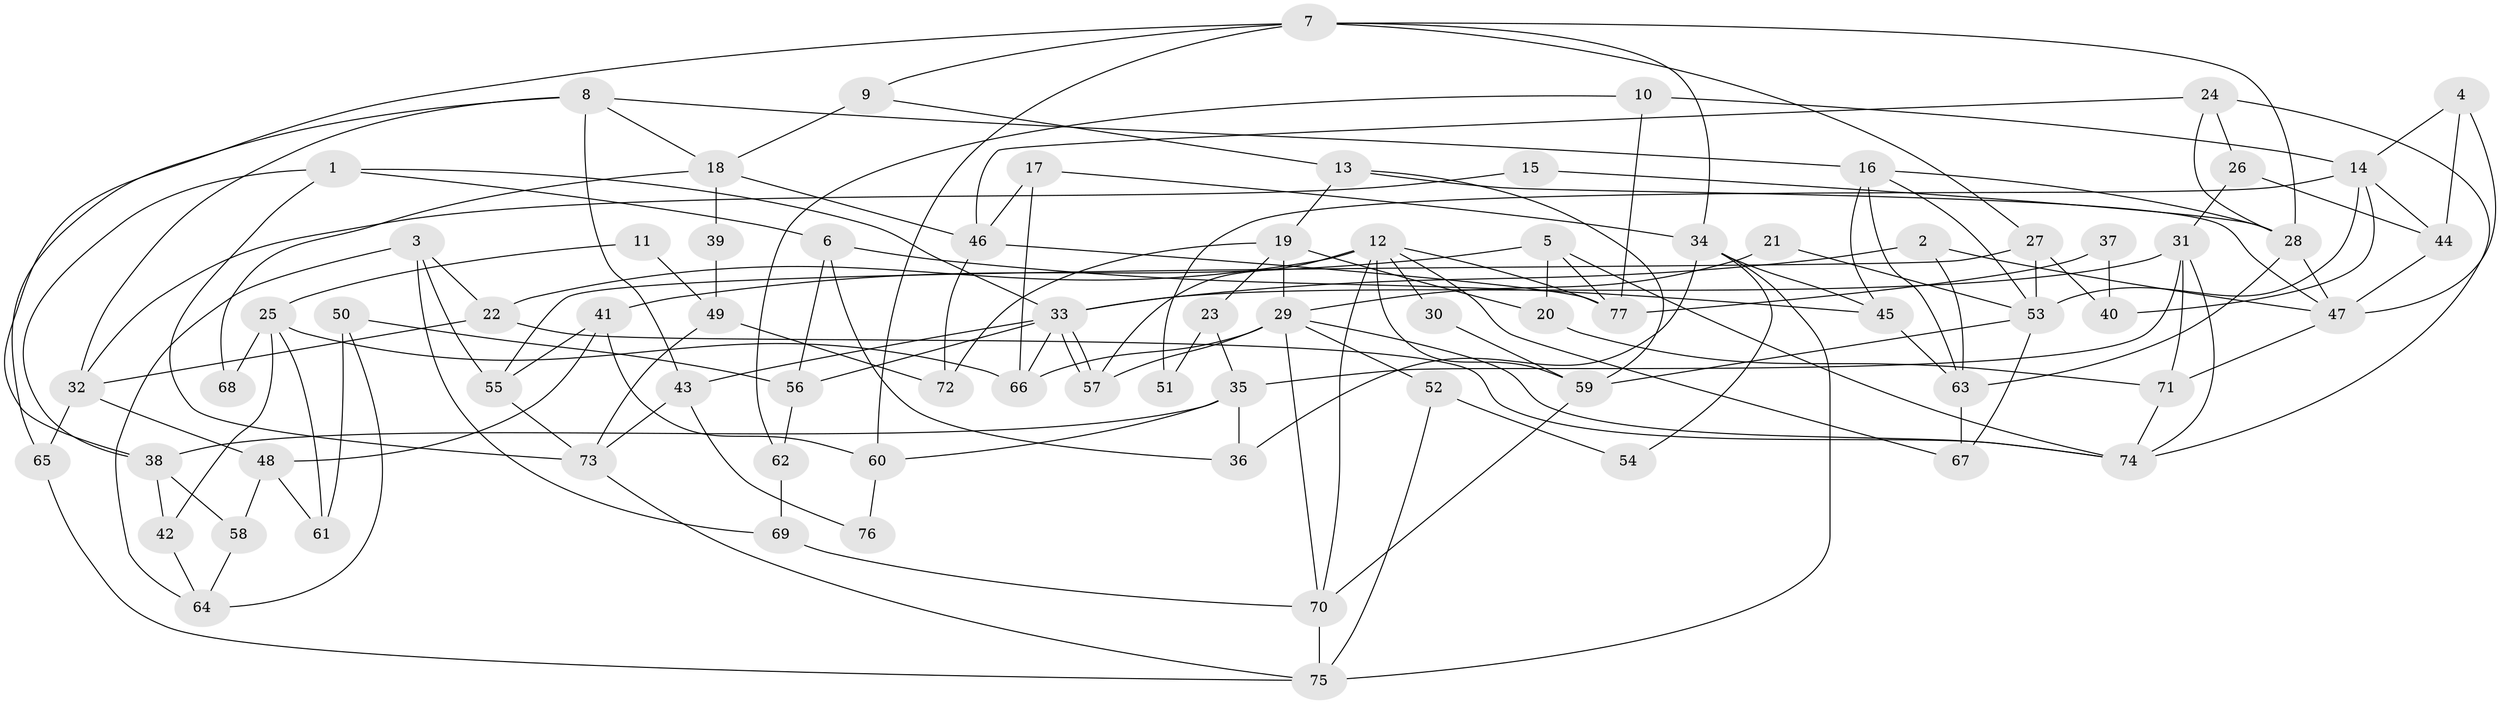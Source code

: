 // coarse degree distribution, {7: 0.06, 3: 0.2, 6: 0.16, 4: 0.12, 5: 0.14, 8: 0.1, 2: 0.16, 9: 0.04, 10: 0.02}
// Generated by graph-tools (version 1.1) at 2025/23/03/03/25 07:23:59]
// undirected, 77 vertices, 154 edges
graph export_dot {
graph [start="1"]
  node [color=gray90,style=filled];
  1;
  2;
  3;
  4;
  5;
  6;
  7;
  8;
  9;
  10;
  11;
  12;
  13;
  14;
  15;
  16;
  17;
  18;
  19;
  20;
  21;
  22;
  23;
  24;
  25;
  26;
  27;
  28;
  29;
  30;
  31;
  32;
  33;
  34;
  35;
  36;
  37;
  38;
  39;
  40;
  41;
  42;
  43;
  44;
  45;
  46;
  47;
  48;
  49;
  50;
  51;
  52;
  53;
  54;
  55;
  56;
  57;
  58;
  59;
  60;
  61;
  62;
  63;
  64;
  65;
  66;
  67;
  68;
  69;
  70;
  71;
  72;
  73;
  74;
  75;
  76;
  77;
  1 -- 73;
  1 -- 38;
  1 -- 6;
  1 -- 33;
  2 -- 63;
  2 -- 33;
  2 -- 47;
  3 -- 69;
  3 -- 22;
  3 -- 55;
  3 -- 64;
  4 -- 47;
  4 -- 44;
  4 -- 14;
  5 -- 41;
  5 -- 20;
  5 -- 74;
  5 -- 77;
  6 -- 45;
  6 -- 36;
  6 -- 56;
  7 -- 9;
  7 -- 38;
  7 -- 27;
  7 -- 28;
  7 -- 34;
  7 -- 60;
  8 -- 43;
  8 -- 16;
  8 -- 18;
  8 -- 32;
  8 -- 65;
  9 -- 18;
  9 -- 13;
  10 -- 77;
  10 -- 14;
  10 -- 62;
  11 -- 49;
  11 -- 25;
  12 -- 22;
  12 -- 70;
  12 -- 30;
  12 -- 57;
  12 -- 59;
  12 -- 67;
  12 -- 77;
  13 -- 59;
  13 -- 47;
  13 -- 19;
  14 -- 44;
  14 -- 40;
  14 -- 51;
  14 -- 53;
  15 -- 28;
  15 -- 32;
  16 -- 53;
  16 -- 28;
  16 -- 45;
  16 -- 63;
  17 -- 46;
  17 -- 66;
  17 -- 34;
  18 -- 46;
  18 -- 39;
  18 -- 68;
  19 -- 29;
  19 -- 20;
  19 -- 23;
  19 -- 72;
  20 -- 71;
  21 -- 29;
  21 -- 53;
  22 -- 32;
  22 -- 74;
  23 -- 35;
  23 -- 51;
  24 -- 28;
  24 -- 74;
  24 -- 26;
  24 -- 46;
  25 -- 61;
  25 -- 66;
  25 -- 42;
  25 -- 68;
  26 -- 31;
  26 -- 44;
  27 -- 53;
  27 -- 40;
  27 -- 55;
  28 -- 63;
  28 -- 47;
  29 -- 74;
  29 -- 57;
  29 -- 52;
  29 -- 66;
  29 -- 70;
  30 -- 59;
  31 -- 74;
  31 -- 33;
  31 -- 35;
  31 -- 71;
  32 -- 65;
  32 -- 48;
  33 -- 57;
  33 -- 57;
  33 -- 43;
  33 -- 56;
  33 -- 66;
  34 -- 36;
  34 -- 45;
  34 -- 54;
  34 -- 75;
  35 -- 36;
  35 -- 38;
  35 -- 60;
  37 -- 40;
  37 -- 77;
  38 -- 42;
  38 -- 58;
  39 -- 49;
  41 -- 60;
  41 -- 55;
  41 -- 48;
  42 -- 64;
  43 -- 73;
  43 -- 76;
  44 -- 47;
  45 -- 63;
  46 -- 77;
  46 -- 72;
  47 -- 71;
  48 -- 58;
  48 -- 61;
  49 -- 73;
  49 -- 72;
  50 -- 64;
  50 -- 56;
  50 -- 61;
  52 -- 75;
  52 -- 54;
  53 -- 67;
  53 -- 59;
  55 -- 73;
  56 -- 62;
  58 -- 64;
  59 -- 70;
  60 -- 76;
  62 -- 69;
  63 -- 67;
  65 -- 75;
  69 -- 70;
  70 -- 75;
  71 -- 74;
  73 -- 75;
}
